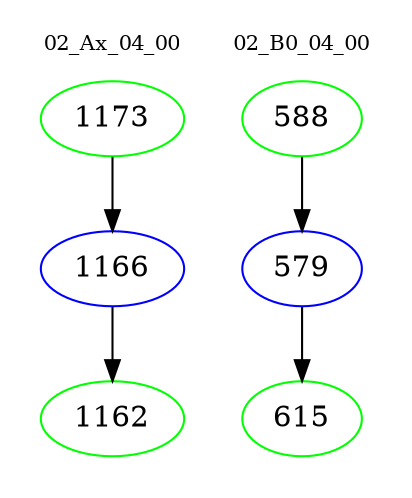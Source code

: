 digraph{
subgraph cluster_0 {
color = white
label = "02_Ax_04_00";
fontsize=10;
T0_1173 [label="1173", color="green"]
T0_1173 -> T0_1166 [color="black"]
T0_1166 [label="1166", color="blue"]
T0_1166 -> T0_1162 [color="black"]
T0_1162 [label="1162", color="green"]
}
subgraph cluster_1 {
color = white
label = "02_B0_04_00";
fontsize=10;
T1_588 [label="588", color="green"]
T1_588 -> T1_579 [color="black"]
T1_579 [label="579", color="blue"]
T1_579 -> T1_615 [color="black"]
T1_615 [label="615", color="green"]
}
}
